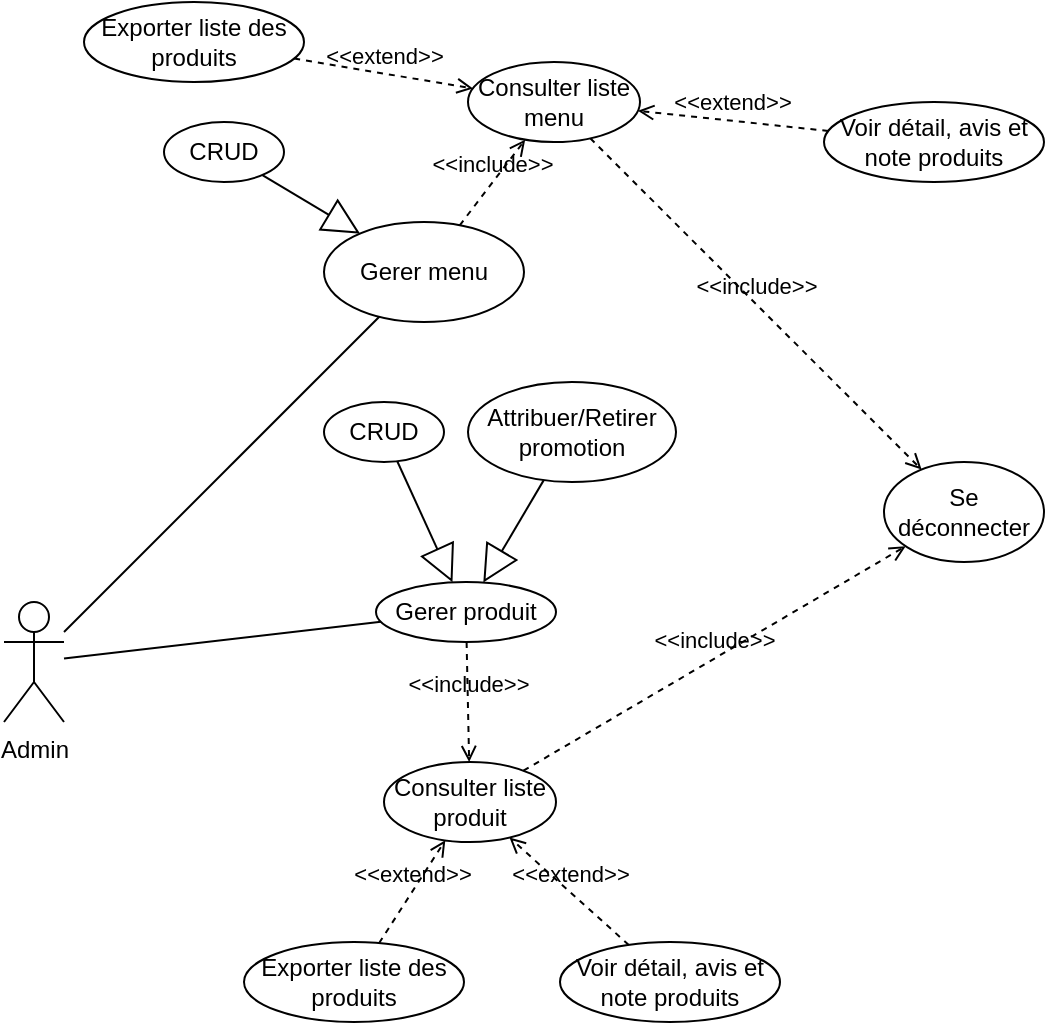 <mxfile version="22.0.4" type="github" pages="2">
  <diagram name="DCU-GESTION-CARTE" id="VVT_rbBx6DJ3inKtZTUR">
    <mxGraphModel dx="738" dy="625" grid="1" gridSize="10" guides="1" tooltips="1" connect="1" arrows="1" fold="1" page="1" pageScale="1" pageWidth="827" pageHeight="1169" math="0" shadow="0">
      <root>
        <mxCell id="0" />
        <mxCell id="1" parent="0" />
        <mxCell id="bptloFo_OnKCybxd525l-1" value="Admin" style="shape=umlActor;verticalLabelPosition=bottom;verticalAlign=top;html=1;" vertex="1" parent="1">
          <mxGeometry x="80" y="330" width="30" height="60" as="geometry" />
        </mxCell>
        <mxCell id="bptloFo_OnKCybxd525l-2" value="Gerer menu" style="ellipse;whiteSpace=wrap;html=1;" vertex="1" parent="1">
          <mxGeometry x="240" y="140" width="100" height="50" as="geometry" />
        </mxCell>
        <mxCell id="bptloFo_OnKCybxd525l-3" value="" style="endArrow=none;html=1;rounded=0;" edge="1" parent="1" source="bptloFo_OnKCybxd525l-1" target="bptloFo_OnKCybxd525l-2">
          <mxGeometry width="50" height="50" relative="1" as="geometry">
            <mxPoint x="330" y="250" as="sourcePoint" />
            <mxPoint x="380" y="200" as="targetPoint" />
          </mxGeometry>
        </mxCell>
        <mxCell id="bptloFo_OnKCybxd525l-4" value="CRUD" style="ellipse;whiteSpace=wrap;html=1;" vertex="1" parent="1">
          <mxGeometry x="160" y="90" width="60" height="30" as="geometry" />
        </mxCell>
        <mxCell id="bptloFo_OnKCybxd525l-9" value="" style="endArrow=block;endSize=16;endFill=0;html=1;rounded=0;" edge="1" parent="1" source="bptloFo_OnKCybxd525l-4" target="bptloFo_OnKCybxd525l-2">
          <mxGeometry width="160" relative="1" as="geometry">
            <mxPoint x="414" y="144" as="sourcePoint" />
            <mxPoint x="349" y="170" as="targetPoint" />
          </mxGeometry>
        </mxCell>
        <mxCell id="bptloFo_OnKCybxd525l-10" value="Gerer produit" style="ellipse;whiteSpace=wrap;html=1;" vertex="1" parent="1">
          <mxGeometry x="266" y="320" width="90" height="30" as="geometry" />
        </mxCell>
        <mxCell id="bptloFo_OnKCybxd525l-11" value="CRUD" style="ellipse;whiteSpace=wrap;html=1;" vertex="1" parent="1">
          <mxGeometry x="240" y="230" width="60" height="30" as="geometry" />
        </mxCell>
        <mxCell id="bptloFo_OnKCybxd525l-14" value="" style="endArrow=block;endSize=16;endFill=0;html=1;rounded=0;" edge="1" parent="1" source="bptloFo_OnKCybxd525l-11" target="bptloFo_OnKCybxd525l-10">
          <mxGeometry width="160" relative="1" as="geometry">
            <mxPoint x="323" y="200" as="sourcePoint" />
            <mxPoint x="307" y="270" as="targetPoint" />
          </mxGeometry>
        </mxCell>
        <mxCell id="bptloFo_OnKCybxd525l-17" value="" style="endArrow=none;html=1;rounded=0;" edge="1" parent="1" source="bptloFo_OnKCybxd525l-1" target="bptloFo_OnKCybxd525l-10">
          <mxGeometry width="50" height="50" relative="1" as="geometry">
            <mxPoint x="152" y="439" as="sourcePoint" />
            <mxPoint x="310" y="281" as="targetPoint" />
          </mxGeometry>
        </mxCell>
        <mxCell id="bptloFo_OnKCybxd525l-18" value="Exporter liste des produits" style="ellipse;whiteSpace=wrap;html=1;" vertex="1" parent="1">
          <mxGeometry x="200" y="500" width="110" height="40" as="geometry" />
        </mxCell>
        <mxCell id="bptloFo_OnKCybxd525l-21" value="Consulter liste produit" style="ellipse;whiteSpace=wrap;html=1;" vertex="1" parent="1">
          <mxGeometry x="270" y="410" width="86" height="40" as="geometry" />
        </mxCell>
        <mxCell id="bptloFo_OnKCybxd525l-22" value="&amp;lt;&amp;lt;include&amp;gt;&amp;gt;" style="html=1;verticalAlign=bottom;labelBackgroundColor=none;endArrow=open;endFill=0;dashed=1;rounded=0;" edge="1" parent="1" source="bptloFo_OnKCybxd525l-10" target="bptloFo_OnKCybxd525l-21">
          <mxGeometry width="160" relative="1" as="geometry">
            <mxPoint x="220" y="546" as="sourcePoint" />
            <mxPoint x="487" y="330" as="targetPoint" />
          </mxGeometry>
        </mxCell>
        <mxCell id="bptloFo_OnKCybxd525l-23" value="&amp;lt;&amp;lt;extend&amp;gt;&amp;gt;" style="html=1;verticalAlign=bottom;labelBackgroundColor=none;endArrow=open;endFill=0;dashed=1;rounded=0;" edge="1" parent="1" source="bptloFo_OnKCybxd525l-18" target="bptloFo_OnKCybxd525l-21">
          <mxGeometry width="160" relative="1" as="geometry">
            <mxPoint x="626" y="435" as="sourcePoint" />
            <mxPoint x="530" y="385" as="targetPoint" />
          </mxGeometry>
        </mxCell>
        <mxCell id="bptloFo_OnKCybxd525l-24" value="Voir détail, avis et note produits" style="ellipse;whiteSpace=wrap;html=1;" vertex="1" parent="1">
          <mxGeometry x="358" y="500" width="110" height="40" as="geometry" />
        </mxCell>
        <mxCell id="bptloFo_OnKCybxd525l-25" value="&amp;lt;&amp;lt;extend&amp;gt;&amp;gt;" style="html=1;verticalAlign=bottom;labelBackgroundColor=none;endArrow=open;endFill=0;dashed=1;rounded=0;" edge="1" parent="1" source="bptloFo_OnKCybxd525l-24" target="bptloFo_OnKCybxd525l-21">
          <mxGeometry width="160" relative="1" as="geometry">
            <mxPoint x="426" y="490" as="sourcePoint" />
            <mxPoint x="332" y="531" as="targetPoint" />
          </mxGeometry>
        </mxCell>
        <mxCell id="bptloFo_OnKCybxd525l-26" value="Se déconnecter" style="ellipse;whiteSpace=wrap;html=1;" vertex="1" parent="1">
          <mxGeometry x="520" y="260" width="80" height="50" as="geometry" />
        </mxCell>
        <mxCell id="bptloFo_OnKCybxd525l-27" value="&amp;lt;&amp;lt;include&amp;gt;&amp;gt;" style="html=1;verticalAlign=bottom;labelBackgroundColor=none;endArrow=open;endFill=0;dashed=1;rounded=0;" edge="1" parent="1" source="bptloFo_OnKCybxd525l-21" target="bptloFo_OnKCybxd525l-26">
          <mxGeometry width="160" relative="1" as="geometry">
            <mxPoint x="682" y="320" as="sourcePoint" />
            <mxPoint x="680" y="370" as="targetPoint" />
          </mxGeometry>
        </mxCell>
        <mxCell id="bptloFo_OnKCybxd525l-28" value="&amp;lt;&amp;lt;include&amp;gt;&amp;gt;" style="html=1;verticalAlign=bottom;labelBackgroundColor=none;endArrow=open;endFill=0;dashed=1;rounded=0;" edge="1" parent="1" source="bptloFo_OnKCybxd525l-30" target="bptloFo_OnKCybxd525l-26">
          <mxGeometry width="160" relative="1" as="geometry">
            <mxPoint x="414" y="246" as="sourcePoint" />
            <mxPoint x="694" y="120" as="targetPoint" />
          </mxGeometry>
        </mxCell>
        <mxCell id="bptloFo_OnKCybxd525l-29" value="Exporter liste des produits" style="ellipse;whiteSpace=wrap;html=1;" vertex="1" parent="1">
          <mxGeometry x="120" y="30" width="110" height="40" as="geometry" />
        </mxCell>
        <mxCell id="bptloFo_OnKCybxd525l-30" value="Consulter liste menu" style="ellipse;whiteSpace=wrap;html=1;" vertex="1" parent="1">
          <mxGeometry x="312" y="60" width="86" height="40" as="geometry" />
        </mxCell>
        <mxCell id="bptloFo_OnKCybxd525l-31" value="&amp;lt;&amp;lt;extend&amp;gt;&amp;gt;" style="html=1;verticalAlign=bottom;labelBackgroundColor=none;endArrow=open;endFill=0;dashed=1;rounded=0;" edge="1" parent="1" source="bptloFo_OnKCybxd525l-29" target="bptloFo_OnKCybxd525l-30">
          <mxGeometry width="160" relative="1" as="geometry">
            <mxPoint x="826" y="35" as="sourcePoint" />
            <mxPoint x="730" y="-15" as="targetPoint" />
          </mxGeometry>
        </mxCell>
        <mxCell id="bptloFo_OnKCybxd525l-32" value="Voir détail, avis et note produits" style="ellipse;whiteSpace=wrap;html=1;" vertex="1" parent="1">
          <mxGeometry x="490" y="80" width="110" height="40" as="geometry" />
        </mxCell>
        <mxCell id="bptloFo_OnKCybxd525l-33" value="&amp;lt;&amp;lt;extend&amp;gt;&amp;gt;" style="html=1;verticalAlign=bottom;labelBackgroundColor=none;endArrow=open;endFill=0;dashed=1;rounded=0;" edge="1" parent="1" source="bptloFo_OnKCybxd525l-32" target="bptloFo_OnKCybxd525l-30">
          <mxGeometry width="160" relative="1" as="geometry">
            <mxPoint x="626" y="90" as="sourcePoint" />
            <mxPoint x="532" y="131" as="targetPoint" />
          </mxGeometry>
        </mxCell>
        <mxCell id="bptloFo_OnKCybxd525l-34" value="&amp;lt;&amp;lt;include&amp;gt;&amp;gt;" style="html=1;verticalAlign=bottom;labelBackgroundColor=none;endArrow=open;endFill=0;dashed=1;rounded=0;" edge="1" parent="1" source="bptloFo_OnKCybxd525l-2" target="bptloFo_OnKCybxd525l-30">
          <mxGeometry width="160" relative="1" as="geometry">
            <mxPoint x="370" y="110" as="sourcePoint" />
            <mxPoint x="372" y="170" as="targetPoint" />
          </mxGeometry>
        </mxCell>
        <mxCell id="kRhZnXcHObBAStlScJWK-1" value="Attribuer/Retirer promotion" style="ellipse;whiteSpace=wrap;html=1;" vertex="1" parent="1">
          <mxGeometry x="312" y="220" width="104" height="50" as="geometry" />
        </mxCell>
        <mxCell id="kRhZnXcHObBAStlScJWK-2" value="" style="endArrow=block;endSize=16;endFill=0;html=1;rounded=0;" edge="1" parent="1" source="kRhZnXcHObBAStlScJWK-1" target="bptloFo_OnKCybxd525l-10">
          <mxGeometry width="160" relative="1" as="geometry">
            <mxPoint x="414" y="268" as="sourcePoint" />
            <mxPoint x="373" y="280" as="targetPoint" />
          </mxGeometry>
        </mxCell>
      </root>
    </mxGraphModel>
  </diagram>
  <diagram id="2WyjgvtseWEjTx2Jox8Z" name="Page-2">
    <mxGraphModel dx="682" dy="577" grid="1" gridSize="10" guides="1" tooltips="1" connect="1" arrows="1" fold="1" page="1" pageScale="1" pageWidth="827" pageHeight="1169" math="0" shadow="0">
      <root>
        <mxCell id="0" />
        <mxCell id="1" parent="0" />
        <mxCell id="ZCpntKi10QOORKuHB4Zs-1" value="Admin" style="shape=umlActor;verticalLabelPosition=bottom;verticalAlign=top;html=1;" vertex="1" parent="1">
          <mxGeometry x="80" y="330" width="30" height="60" as="geometry" />
        </mxCell>
        <mxCell id="ZCpntKi10QOORKuHB4Zs-2" value="Gérer promotion" style="ellipse;whiteSpace=wrap;html=1;" vertex="1" parent="1">
          <mxGeometry x="240" y="140" width="100" height="50" as="geometry" />
        </mxCell>
        <mxCell id="ZCpntKi10QOORKuHB4Zs-3" value="" style="endArrow=none;html=1;rounded=0;" edge="1" parent="1" source="ZCpntKi10QOORKuHB4Zs-1" target="ZCpntKi10QOORKuHB4Zs-2">
          <mxGeometry width="50" height="50" relative="1" as="geometry">
            <mxPoint x="330" y="250" as="sourcePoint" />
            <mxPoint x="380" y="200" as="targetPoint" />
          </mxGeometry>
        </mxCell>
        <mxCell id="ZCpntKi10QOORKuHB4Zs-4" value="CRUD" style="ellipse;whiteSpace=wrap;html=1;" vertex="1" parent="1">
          <mxGeometry x="160" y="85" width="60" height="30" as="geometry" />
        </mxCell>
        <mxCell id="ZCpntKi10QOORKuHB4Zs-9" value="" style="endArrow=block;endSize=16;endFill=0;html=1;rounded=0;" edge="1" parent="1" source="ZCpntKi10QOORKuHB4Zs-4" target="ZCpntKi10QOORKuHB4Zs-2">
          <mxGeometry width="160" relative="1" as="geometry">
            <mxPoint x="414" y="144" as="sourcePoint" />
            <mxPoint x="349" y="170" as="targetPoint" />
          </mxGeometry>
        </mxCell>
        <mxCell id="ZCpntKi10QOORKuHB4Zs-10" value="Gerer role" style="ellipse;whiteSpace=wrap;html=1;" vertex="1" parent="1">
          <mxGeometry x="266" y="320" width="90" height="30" as="geometry" />
        </mxCell>
        <mxCell id="ZCpntKi10QOORKuHB4Zs-11" value="CRUD" style="ellipse;whiteSpace=wrap;html=1;" vertex="1" parent="1">
          <mxGeometry x="250" y="250" width="60" height="30" as="geometry" />
        </mxCell>
        <mxCell id="ZCpntKi10QOORKuHB4Zs-14" value="" style="endArrow=block;endSize=16;endFill=0;html=1;rounded=0;" edge="1" parent="1" source="ZCpntKi10QOORKuHB4Zs-11" target="ZCpntKi10QOORKuHB4Zs-10">
          <mxGeometry width="160" relative="1" as="geometry">
            <mxPoint x="323" y="200" as="sourcePoint" />
            <mxPoint x="307" y="270" as="targetPoint" />
          </mxGeometry>
        </mxCell>
        <mxCell id="ZCpntKi10QOORKuHB4Zs-17" value="" style="endArrow=none;html=1;rounded=0;" edge="1" parent="1" source="ZCpntKi10QOORKuHB4Zs-1" target="ZCpntKi10QOORKuHB4Zs-10">
          <mxGeometry width="50" height="50" relative="1" as="geometry">
            <mxPoint x="152" y="439" as="sourcePoint" />
            <mxPoint x="310" y="281" as="targetPoint" />
          </mxGeometry>
        </mxCell>
        <mxCell id="ZCpntKi10QOORKuHB4Zs-19" value="Consulter liste Role" style="ellipse;whiteSpace=wrap;html=1;" vertex="1" parent="1">
          <mxGeometry x="340" y="230" width="86" height="40" as="geometry" />
        </mxCell>
        <mxCell id="ZCpntKi10QOORKuHB4Zs-20" value="&amp;lt;&amp;lt;include&amp;gt;&amp;gt;" style="html=1;verticalAlign=bottom;labelBackgroundColor=none;endArrow=open;endFill=0;dashed=1;rounded=0;" edge="1" parent="1" source="ZCpntKi10QOORKuHB4Zs-10" target="ZCpntKi10QOORKuHB4Zs-19">
          <mxGeometry width="160" relative="1" as="geometry">
            <mxPoint x="220" y="546" as="sourcePoint" />
            <mxPoint x="487" y="330" as="targetPoint" />
          </mxGeometry>
        </mxCell>
        <mxCell id="ZCpntKi10QOORKuHB4Zs-24" value="Se déconnecter" style="ellipse;whiteSpace=wrap;html=1;" vertex="1" parent="1">
          <mxGeometry x="520" y="280" width="80" height="50" as="geometry" />
        </mxCell>
        <mxCell id="ZCpntKi10QOORKuHB4Zs-25" value="&amp;lt;&amp;lt;include&amp;gt;&amp;gt;" style="html=1;verticalAlign=bottom;labelBackgroundColor=none;endArrow=open;endFill=0;dashed=1;rounded=0;" edge="1" parent="1" source="ZCpntKi10QOORKuHB4Zs-19" target="ZCpntKi10QOORKuHB4Zs-24">
          <mxGeometry width="160" relative="1" as="geometry">
            <mxPoint x="682" y="320" as="sourcePoint" />
            <mxPoint x="680" y="370" as="targetPoint" />
          </mxGeometry>
        </mxCell>
        <mxCell id="ZCpntKi10QOORKuHB4Zs-26" value="&amp;lt;&amp;lt;include&amp;gt;&amp;gt;" style="html=1;verticalAlign=bottom;labelBackgroundColor=none;endArrow=open;endFill=0;dashed=1;rounded=0;" edge="1" parent="1" source="ZCpntKi10QOORKuHB4Zs-28" target="ZCpntKi10QOORKuHB4Zs-24">
          <mxGeometry width="160" relative="1" as="geometry">
            <mxPoint x="414" y="246" as="sourcePoint" />
            <mxPoint x="694" y="120" as="targetPoint" />
          </mxGeometry>
        </mxCell>
        <mxCell id="ZCpntKi10QOORKuHB4Zs-28" value="Consulter liste promotion" style="ellipse;whiteSpace=wrap;html=1;" vertex="1" parent="1">
          <mxGeometry x="414" y="180" width="86" height="40" as="geometry" />
        </mxCell>
        <mxCell id="ZCpntKi10QOORKuHB4Zs-32" value="&amp;lt;&amp;lt;include&amp;gt;&amp;gt;" style="html=1;verticalAlign=bottom;labelBackgroundColor=none;endArrow=open;endFill=0;dashed=1;rounded=0;" edge="1" parent="1" source="ZCpntKi10QOORKuHB4Zs-2" target="ZCpntKi10QOORKuHB4Zs-28">
          <mxGeometry width="160" relative="1" as="geometry">
            <mxPoint x="370" y="110" as="sourcePoint" />
            <mxPoint x="372" y="170" as="targetPoint" />
          </mxGeometry>
        </mxCell>
        <mxCell id="03IARrvH_rtqOVbpsFZn-1" value="Consulter liste client" style="ellipse;whiteSpace=wrap;html=1;" vertex="1" parent="1">
          <mxGeometry x="268" y="390" width="86" height="40" as="geometry" />
        </mxCell>
        <mxCell id="03IARrvH_rtqOVbpsFZn-2" value="" style="endArrow=none;html=1;rounded=0;" edge="1" parent="1" source="ZCpntKi10QOORKuHB4Zs-1" target="03IARrvH_rtqOVbpsFZn-1">
          <mxGeometry width="50" height="50" relative="1" as="geometry">
            <mxPoint x="120" y="368" as="sourcePoint" />
            <mxPoint x="278" y="350" as="targetPoint" />
          </mxGeometry>
        </mxCell>
        <mxCell id="ypRZyPlAgmep4_6XNjD2-1" value="Exporter liste" style="ellipse;whiteSpace=wrap;html=1;" vertex="1" parent="1">
          <mxGeometry x="256" y="490" width="110" height="40" as="geometry" />
        </mxCell>
        <mxCell id="ypRZyPlAgmep4_6XNjD2-2" value="&amp;lt;&amp;lt;extend&amp;gt;&amp;gt;" style="html=1;verticalAlign=bottom;labelBackgroundColor=none;endArrow=open;endFill=0;dashed=1;rounded=0;" edge="1" parent="1" source="ypRZyPlAgmep4_6XNjD2-1" target="03IARrvH_rtqOVbpsFZn-1">
          <mxGeometry width="160" relative="1" as="geometry">
            <mxPoint x="503.44" y="515.82" as="sourcePoint" />
            <mxPoint x="339.998" y="440.001" as="targetPoint" />
          </mxGeometry>
        </mxCell>
        <mxCell id="ypRZyPlAgmep4_6XNjD2-3" value="&amp;lt;&amp;lt;include&amp;gt;&amp;gt;" style="html=1;verticalAlign=bottom;labelBackgroundColor=none;endArrow=open;endFill=0;dashed=1;rounded=0;" edge="1" parent="1" source="03IARrvH_rtqOVbpsFZn-1" target="ZCpntKi10QOORKuHB4Zs-24">
          <mxGeometry width="160" relative="1" as="geometry">
            <mxPoint x="429" y="271" as="sourcePoint" />
            <mxPoint x="534" y="304" as="targetPoint" />
          </mxGeometry>
        </mxCell>
      </root>
    </mxGraphModel>
  </diagram>
</mxfile>

